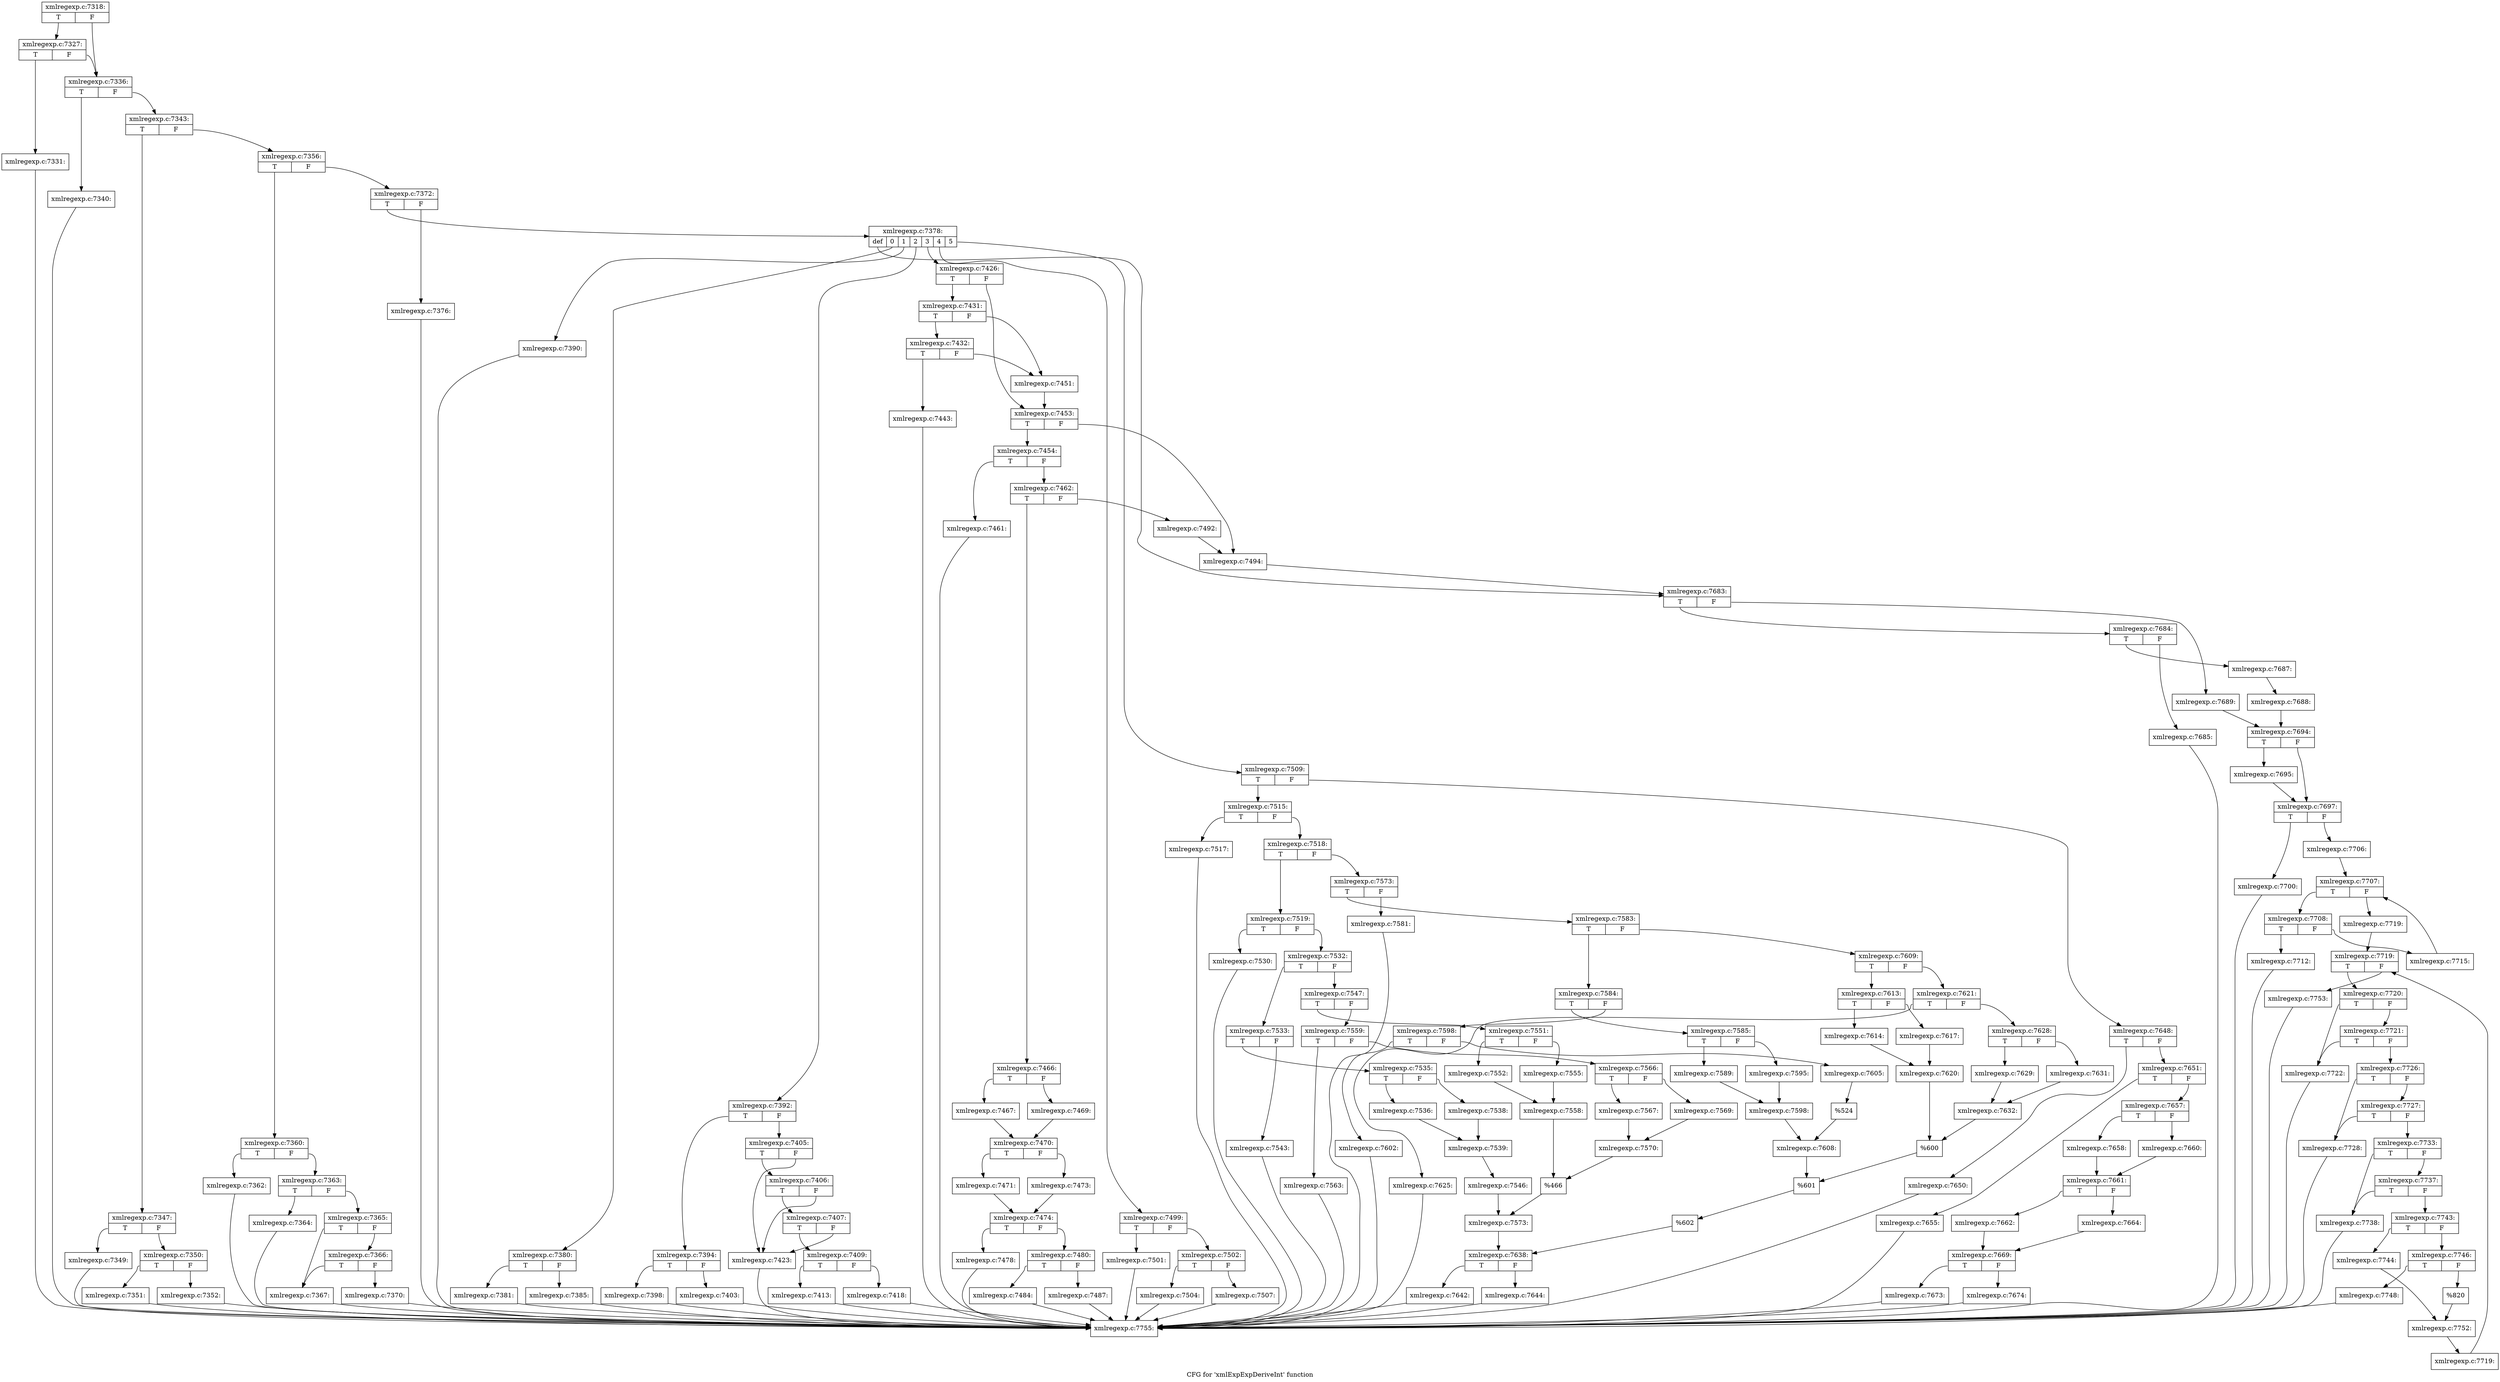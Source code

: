 digraph "CFG for 'xmlExpExpDeriveInt' function" {
	label="CFG for 'xmlExpExpDeriveInt' function";

	Node0x451abf0 [shape=record,label="{xmlregexp.c:7318:|{<s0>T|<s1>F}}"];
	Node0x451abf0:s0 -> Node0x4530070;
	Node0x451abf0:s1 -> Node0x4530020;
	Node0x4530070 [shape=record,label="{xmlregexp.c:7327:|{<s0>T|<s1>F}}"];
	Node0x4530070:s0 -> Node0x452ffd0;
	Node0x4530070:s1 -> Node0x4530020;
	Node0x452ffd0 [shape=record,label="{xmlregexp.c:7331:}"];
	Node0x452ffd0 -> Node0x452a3c0;
	Node0x4530020 [shape=record,label="{xmlregexp.c:7336:|{<s0>T|<s1>F}}"];
	Node0x4530020:s0 -> Node0x4530a20;
	Node0x4530020:s1 -> Node0x4530a70;
	Node0x4530a20 [shape=record,label="{xmlregexp.c:7340:}"];
	Node0x4530a20 -> Node0x452a3c0;
	Node0x4530a70 [shape=record,label="{xmlregexp.c:7343:|{<s0>T|<s1>F}}"];
	Node0x4530a70:s0 -> Node0x45314b0;
	Node0x4530a70:s1 -> Node0x4531500;
	Node0x45314b0 [shape=record,label="{xmlregexp.c:7347:|{<s0>T|<s1>F}}"];
	Node0x45314b0:s0 -> Node0x4531ea0;
	Node0x45314b0:s1 -> Node0x4531ef0;
	Node0x4531ea0 [shape=record,label="{xmlregexp.c:7349:}"];
	Node0x4531ea0 -> Node0x452a3c0;
	Node0x4531ef0 [shape=record,label="{xmlregexp.c:7350:|{<s0>T|<s1>F}}"];
	Node0x4531ef0:s0 -> Node0x4532350;
	Node0x4531ef0:s1 -> Node0x45323a0;
	Node0x4532350 [shape=record,label="{xmlregexp.c:7351:}"];
	Node0x4532350 -> Node0x452a3c0;
	Node0x45323a0 [shape=record,label="{xmlregexp.c:7352:}"];
	Node0x45323a0 -> Node0x452a3c0;
	Node0x4531500 [shape=record,label="{xmlregexp.c:7356:|{<s0>T|<s1>F}}"];
	Node0x4531500:s0 -> Node0x45332f0;
	Node0x4531500:s1 -> Node0x4533340;
	Node0x45332f0 [shape=record,label="{xmlregexp.c:7360:|{<s0>T|<s1>F}}"];
	Node0x45332f0:s0 -> Node0x4533ce0;
	Node0x45332f0:s1 -> Node0x4533d30;
	Node0x4533ce0 [shape=record,label="{xmlregexp.c:7362:}"];
	Node0x4533ce0 -> Node0x452a3c0;
	Node0x4533d30 [shape=record,label="{xmlregexp.c:7363:|{<s0>T|<s1>F}}"];
	Node0x4533d30:s0 -> Node0x4534280;
	Node0x4533d30:s1 -> Node0x45342d0;
	Node0x4534280 [shape=record,label="{xmlregexp.c:7364:}"];
	Node0x4534280 -> Node0x452a3c0;
	Node0x45342d0 [shape=record,label="{xmlregexp.c:7365:|{<s0>T|<s1>F}}"];
	Node0x45342d0:s0 -> Node0x4534ce0;
	Node0x45342d0:s1 -> Node0x4534d80;
	Node0x4534d80 [shape=record,label="{xmlregexp.c:7366:|{<s0>T|<s1>F}}"];
	Node0x4534d80:s0 -> Node0x4534ce0;
	Node0x4534d80:s1 -> Node0x4534d30;
	Node0x4534ce0 [shape=record,label="{xmlregexp.c:7367:}"];
	Node0x4534ce0 -> Node0x452a3c0;
	Node0x4534d30 [shape=record,label="{xmlregexp.c:7370:}"];
	Node0x4534d30 -> Node0x452a3c0;
	Node0x4533340 [shape=record,label="{xmlregexp.c:7372:|{<s0>T|<s1>F}}"];
	Node0x4533340:s0 -> Node0x4535dd0;
	Node0x4533340:s1 -> Node0x4535d80;
	Node0x4535d80 [shape=record,label="{xmlregexp.c:7376:}"];
	Node0x4535d80 -> Node0x452a3c0;
	Node0x4535dd0 [shape=record,label="{xmlregexp.c:7378:|{<s0>def|<s1>0|<s2>1|<s3>2|<s4>3|<s5>4|<s6>5}}"];
	Node0x4535dd0:s0 -> Node0x4536450;
	Node0x4535dd0:s1 -> Node0x4536a00;
	Node0x4535dd0:s2 -> Node0x45371c0;
	Node0x4535dd0:s3 -> Node0x45373e0;
	Node0x4535dd0:s4 -> Node0x453a3b0;
	Node0x4535dd0:s5 -> Node0x45422f0;
	Node0x4535dd0:s6 -> Node0x4543ec0;
	Node0x4536a00 [shape=record,label="{xmlregexp.c:7380:|{<s0>T|<s1>F}}"];
	Node0x4536a00:s0 -> Node0x4536af0;
	Node0x4536a00:s1 -> Node0x4536b40;
	Node0x4536af0 [shape=record,label="{xmlregexp.c:7381:}"];
	Node0x4536af0 -> Node0x452a3c0;
	Node0x4536b40 [shape=record,label="{xmlregexp.c:7385:}"];
	Node0x4536b40 -> Node0x452a3c0;
	Node0x45371c0 [shape=record,label="{xmlregexp.c:7390:}"];
	Node0x45371c0 -> Node0x452a3c0;
	Node0x45373e0 [shape=record,label="{xmlregexp.c:7392:|{<s0>T|<s1>F}}"];
	Node0x45373e0:s0 -> Node0x45374d0;
	Node0x45373e0:s1 -> Node0x4537520;
	Node0x45374d0 [shape=record,label="{xmlregexp.c:7394:|{<s0>T|<s1>F}}"];
	Node0x45374d0:s0 -> Node0x4537a70;
	Node0x45374d0:s1 -> Node0x4537ac0;
	Node0x4537a70 [shape=record,label="{xmlregexp.c:7398:}"];
	Node0x4537a70 -> Node0x452a3c0;
	Node0x4537ac0 [shape=record,label="{xmlregexp.c:7403:}"];
	Node0x4537ac0 -> Node0x452a3c0;
	Node0x4537520 [shape=record,label="{xmlregexp.c:7405:|{<s0>T|<s1>F}}"];
	Node0x4537520:s0 -> Node0x4538720;
	Node0x4537520:s1 -> Node0x4538650;
	Node0x4538720 [shape=record,label="{xmlregexp.c:7406:|{<s0>T|<s1>F}}"];
	Node0x4538720:s0 -> Node0x45386a0;
	Node0x4538720:s1 -> Node0x4538650;
	Node0x45386a0 [shape=record,label="{xmlregexp.c:7407:|{<s0>T|<s1>F}}"];
	Node0x45386a0:s0 -> Node0x4538600;
	Node0x45386a0:s1 -> Node0x4538650;
	Node0x4538600 [shape=record,label="{xmlregexp.c:7409:|{<s0>T|<s1>F}}"];
	Node0x4538600:s0 -> Node0x4539590;
	Node0x4538600:s1 -> Node0x45395e0;
	Node0x4539590 [shape=record,label="{xmlregexp.c:7413:}"];
	Node0x4539590 -> Node0x452a3c0;
	Node0x45395e0 [shape=record,label="{xmlregexp.c:7418:}"];
	Node0x45395e0 -> Node0x452a3c0;
	Node0x4538650 [shape=record,label="{xmlregexp.c:7423:}"];
	Node0x4538650 -> Node0x452a3c0;
	Node0x453a3b0 [shape=record,label="{xmlregexp.c:7426:|{<s0>T|<s1>F}}"];
	Node0x453a3b0:s0 -> Node0x453a4a0;
	Node0x453a3b0:s1 -> Node0x453a4f0;
	Node0x453a4a0 [shape=record,label="{xmlregexp.c:7431:|{<s0>T|<s1>F}}"];
	Node0x453a4a0:s0 -> Node0x453afd0;
	Node0x453a4a0:s1 -> Node0x453af80;
	Node0x453afd0 [shape=record,label="{xmlregexp.c:7432:|{<s0>T|<s1>F}}"];
	Node0x453afd0:s0 -> Node0x453af30;
	Node0x453afd0:s1 -> Node0x453af80;
	Node0x453af30 [shape=record,label="{xmlregexp.c:7443:}"];
	Node0x453af30 -> Node0x452a3c0;
	Node0x453af80 [shape=record,label="{xmlregexp.c:7451:}"];
	Node0x453af80 -> Node0x453a4f0;
	Node0x453a4f0 [shape=record,label="{xmlregexp.c:7453:|{<s0>T|<s1>F}}"];
	Node0x453a4f0:s0 -> Node0x453c3f0;
	Node0x453a4f0:s1 -> Node0x453c440;
	Node0x453c3f0 [shape=record,label="{xmlregexp.c:7454:|{<s0>T|<s1>F}}"];
	Node0x453c3f0:s0 -> Node0x453d480;
	Node0x453c3f0:s1 -> Node0x453d4d0;
	Node0x453d480 [shape=record,label="{xmlregexp.c:7461:}"];
	Node0x453d480 -> Node0x452a3c0;
	Node0x453d4d0 [shape=record,label="{xmlregexp.c:7462:|{<s0>T|<s1>F}}"];
	Node0x453d4d0:s0 -> Node0x453d930;
	Node0x453d4d0:s1 -> Node0x453d980;
	Node0x453d930 [shape=record,label="{xmlregexp.c:7466:|{<s0>T|<s1>F}}"];
	Node0x453d930:s0 -> Node0x453dda0;
	Node0x453d930:s1 -> Node0x453de40;
	Node0x453dda0 [shape=record,label="{xmlregexp.c:7467:}"];
	Node0x453dda0 -> Node0x453ddf0;
	Node0x453de40 [shape=record,label="{xmlregexp.c:7469:}"];
	Node0x453de40 -> Node0x453ddf0;
	Node0x453ddf0 [shape=record,label="{xmlregexp.c:7470:|{<s0>T|<s1>F}}"];
	Node0x453ddf0:s0 -> Node0x453e9b0;
	Node0x453ddf0:s1 -> Node0x453ea50;
	Node0x453e9b0 [shape=record,label="{xmlregexp.c:7471:}"];
	Node0x453e9b0 -> Node0x453ea00;
	Node0x453ea50 [shape=record,label="{xmlregexp.c:7473:}"];
	Node0x453ea50 -> Node0x453ea00;
	Node0x453ea00 [shape=record,label="{xmlregexp.c:7474:|{<s0>T|<s1>F}}"];
	Node0x453ea00:s0 -> Node0x45401e0;
	Node0x453ea00:s1 -> Node0x4540230;
	Node0x45401e0 [shape=record,label="{xmlregexp.c:7478:}"];
	Node0x45401e0 -> Node0x452a3c0;
	Node0x4540230 [shape=record,label="{xmlregexp.c:7480:|{<s0>T|<s1>F}}"];
	Node0x4540230:s0 -> Node0x45410e0;
	Node0x4540230:s1 -> Node0x4541130;
	Node0x45410e0 [shape=record,label="{xmlregexp.c:7484:}"];
	Node0x45410e0 -> Node0x452a3c0;
	Node0x4541130 [shape=record,label="{xmlregexp.c:7487:}"];
	Node0x4541130 -> Node0x452a3c0;
	Node0x453d980 [shape=record,label="{xmlregexp.c:7492:}"];
	Node0x453d980 -> Node0x453c440;
	Node0x453c440 [shape=record,label="{xmlregexp.c:7494:}"];
	Node0x453c440 -> Node0x4536450;
	Node0x45422f0 [shape=record,label="{xmlregexp.c:7499:|{<s0>T|<s1>F}}"];
	Node0x45422f0:s0 -> Node0x4542890;
	Node0x45422f0:s1 -> Node0x45428e0;
	Node0x4542890 [shape=record,label="{xmlregexp.c:7501:}"];
	Node0x4542890 -> Node0x452a3c0;
	Node0x45428e0 [shape=record,label="{xmlregexp.c:7502:|{<s0>T|<s1>F}}"];
	Node0x45428e0:s0 -> Node0x45432f0;
	Node0x45428e0:s1 -> Node0x4543340;
	Node0x45432f0 [shape=record,label="{xmlregexp.c:7504:}"];
	Node0x45432f0 -> Node0x452a3c0;
	Node0x4543340 [shape=record,label="{xmlregexp.c:7507:}"];
	Node0x4543340 -> Node0x452a3c0;
	Node0x4543ec0 [shape=record,label="{xmlregexp.c:7509:|{<s0>T|<s1>F}}"];
	Node0x4543ec0:s0 -> Node0x4544590;
	Node0x4543ec0:s1 -> Node0x45445e0;
	Node0x4544590 [shape=record,label="{xmlregexp.c:7515:|{<s0>T|<s1>F}}"];
	Node0x4544590:s0 -> Node0x45450b0;
	Node0x4544590:s1 -> Node0x4545100;
	Node0x45450b0 [shape=record,label="{xmlregexp.c:7517:}"];
	Node0x45450b0 -> Node0x452a3c0;
	Node0x4545100 [shape=record,label="{xmlregexp.c:7518:|{<s0>T|<s1>F}}"];
	Node0x4545100:s0 -> Node0x4545560;
	Node0x4545100:s1 -> Node0x4545600;
	Node0x4545560 [shape=record,label="{xmlregexp.c:7519:|{<s0>T|<s1>F}}"];
	Node0x4545560:s0 -> Node0x45465e0;
	Node0x4545560:s1 -> Node0x4546910;
	Node0x45465e0 [shape=record,label="{xmlregexp.c:7530:}"];
	Node0x45465e0 -> Node0x452a3c0;
	Node0x4546910 [shape=record,label="{xmlregexp.c:7532:|{<s0>T|<s1>F}}"];
	Node0x4546910:s0 -> Node0x4547030;
	Node0x4546910:s1 -> Node0x45470d0;
	Node0x4547030 [shape=record,label="{xmlregexp.c:7533:|{<s0>T|<s1>F}}"];
	Node0x4547030:s0 -> Node0x45477b0;
	Node0x4547030:s1 -> Node0x4547850;
	Node0x45477b0 [shape=record,label="{xmlregexp.c:7535:|{<s0>T|<s1>F}}"];
	Node0x45477b0:s0 -> Node0x4547d90;
	Node0x45477b0:s1 -> Node0x4547e30;
	Node0x4547d90 [shape=record,label="{xmlregexp.c:7536:}"];
	Node0x4547d90 -> Node0x4547de0;
	Node0x4547e30 [shape=record,label="{xmlregexp.c:7538:}"];
	Node0x4547e30 -> Node0x4547de0;
	Node0x4547de0 [shape=record,label="{xmlregexp.c:7539:}"];
	Node0x4547de0 -> Node0x4547800;
	Node0x4547850 [shape=record,label="{xmlregexp.c:7543:}"];
	Node0x4547850 -> Node0x452a3c0;
	Node0x4547800 [shape=record,label="{xmlregexp.c:7546:}"];
	Node0x4547800 -> Node0x4547080;
	Node0x45470d0 [shape=record,label="{xmlregexp.c:7547:|{<s0>T|<s1>F}}"];
	Node0x45470d0:s0 -> Node0x4549700;
	Node0x45470d0:s1 -> Node0x45497a0;
	Node0x4549700 [shape=record,label="{xmlregexp.c:7551:|{<s0>T|<s1>F}}"];
	Node0x4549700:s0 -> Node0x4549d40;
	Node0x4549700:s1 -> Node0x4549de0;
	Node0x4549d40 [shape=record,label="{xmlregexp.c:7552:}"];
	Node0x4549d40 -> Node0x4549d90;
	Node0x4549de0 [shape=record,label="{xmlregexp.c:7555:}"];
	Node0x4549de0 -> Node0x4549d90;
	Node0x4549d90 [shape=record,label="{xmlregexp.c:7558:}"];
	Node0x4549d90 -> Node0x4549750;
	Node0x45497a0 [shape=record,label="{xmlregexp.c:7559:|{<s0>T|<s1>F}}"];
	Node0x45497a0:s0 -> Node0x454b510;
	Node0x45497a0:s1 -> Node0x454b560;
	Node0x454b510 [shape=record,label="{xmlregexp.c:7563:}"];
	Node0x454b510 -> Node0x452a3c0;
	Node0x454b560 [shape=record,label="{xmlregexp.c:7566:|{<s0>T|<s1>F}}"];
	Node0x454b560:s0 -> Node0x454c290;
	Node0x454b560:s1 -> Node0x454c330;
	Node0x454c290 [shape=record,label="{xmlregexp.c:7567:}"];
	Node0x454c290 -> Node0x454c2e0;
	Node0x454c330 [shape=record,label="{xmlregexp.c:7569:}"];
	Node0x454c330 -> Node0x454c2e0;
	Node0x454c2e0 [shape=record,label="{xmlregexp.c:7570:}"];
	Node0x454c2e0 -> Node0x4549750;
	Node0x4549750 [shape=record,label="{%466}"];
	Node0x4549750 -> Node0x4547080;
	Node0x4547080 [shape=record,label="{xmlregexp.c:7573:}"];
	Node0x4547080 -> Node0x45455b0;
	Node0x4545600 [shape=record,label="{xmlregexp.c:7573:|{<s0>T|<s1>F}}"];
	Node0x4545600:s0 -> Node0x454e1c0;
	Node0x4545600:s1 -> Node0x454e120;
	Node0x454e120 [shape=record,label="{xmlregexp.c:7581:}"];
	Node0x454e120 -> Node0x452a3c0;
	Node0x454e1c0 [shape=record,label="{xmlregexp.c:7583:|{<s0>T|<s1>F}}"];
	Node0x454e1c0:s0 -> Node0x454ea40;
	Node0x454e1c0:s1 -> Node0x454eae0;
	Node0x454ea40 [shape=record,label="{xmlregexp.c:7584:|{<s0>T|<s1>F}}"];
	Node0x454ea40:s0 -> Node0x454f080;
	Node0x454ea40:s1 -> Node0x454f120;
	Node0x454f080 [shape=record,label="{xmlregexp.c:7585:|{<s0>T|<s1>F}}"];
	Node0x454f080:s0 -> Node0x454f6a0;
	Node0x454f080:s1 -> Node0x454f740;
	Node0x454f6a0 [shape=record,label="{xmlregexp.c:7589:}"];
	Node0x454f6a0 -> Node0x454f6f0;
	Node0x454f740 [shape=record,label="{xmlregexp.c:7595:}"];
	Node0x454f740 -> Node0x454f6f0;
	Node0x454f6f0 [shape=record,label="{xmlregexp.c:7598:}"];
	Node0x454f6f0 -> Node0x454f0d0;
	Node0x454f120 [shape=record,label="{xmlregexp.c:7598:|{<s0>T|<s1>F}}"];
	Node0x454f120:s0 -> Node0x4550c80;
	Node0x454f120:s1 -> Node0x4550d20;
	Node0x4550c80 [shape=record,label="{xmlregexp.c:7602:}"];
	Node0x4550c80 -> Node0x452a3c0;
	Node0x4550d20 [shape=record,label="{xmlregexp.c:7605:}"];
	Node0x4550d20 -> Node0x4550cd0;
	Node0x4550cd0 [shape=record,label="{%524}"];
	Node0x4550cd0 -> Node0x454f0d0;
	Node0x454f0d0 [shape=record,label="{xmlregexp.c:7608:}"];
	Node0x454f0d0 -> Node0x454ea90;
	Node0x454eae0 [shape=record,label="{xmlregexp.c:7609:|{<s0>T|<s1>F}}"];
	Node0x454eae0:s0 -> Node0x4551ed0;
	Node0x454eae0:s1 -> Node0x4551f70;
	Node0x4551ed0 [shape=record,label="{xmlregexp.c:7613:|{<s0>T|<s1>F}}"];
	Node0x4551ed0:s0 -> Node0x4552590;
	Node0x4551ed0:s1 -> Node0x4552630;
	Node0x4552590 [shape=record,label="{xmlregexp.c:7614:}"];
	Node0x4552590 -> Node0x45525e0;
	Node0x4552630 [shape=record,label="{xmlregexp.c:7617:}"];
	Node0x4552630 -> Node0x45525e0;
	Node0x45525e0 [shape=record,label="{xmlregexp.c:7620:}"];
	Node0x45525e0 -> Node0x4551f20;
	Node0x4551f70 [shape=record,label="{xmlregexp.c:7621:|{<s0>T|<s1>F}}"];
	Node0x4551f70:s0 -> Node0x4553be0;
	Node0x4551f70:s1 -> Node0x4553c30;
	Node0x4553be0 [shape=record,label="{xmlregexp.c:7625:}"];
	Node0x4553be0 -> Node0x452a3c0;
	Node0x4553c30 [shape=record,label="{xmlregexp.c:7628:|{<s0>T|<s1>F}}"];
	Node0x4553c30:s0 -> Node0x45548a0;
	Node0x4553c30:s1 -> Node0x4554940;
	Node0x45548a0 [shape=record,label="{xmlregexp.c:7629:}"];
	Node0x45548a0 -> Node0x45548f0;
	Node0x4554940 [shape=record,label="{xmlregexp.c:7631:}"];
	Node0x4554940 -> Node0x45548f0;
	Node0x45548f0 [shape=record,label="{xmlregexp.c:7632:}"];
	Node0x45548f0 -> Node0x4551f20;
	Node0x4551f20 [shape=record,label="{%600}"];
	Node0x4551f20 -> Node0x454ea90;
	Node0x454ea90 [shape=record,label="{%601}"];
	Node0x454ea90 -> Node0x454e170;
	Node0x454e170 [shape=record,label="{%602}"];
	Node0x454e170 -> Node0x45455b0;
	Node0x45455b0 [shape=record,label="{xmlregexp.c:7638:|{<s0>T|<s1>F}}"];
	Node0x45455b0:s0 -> Node0x4556e60;
	Node0x45455b0:s1 -> Node0x4556eb0;
	Node0x4556e60 [shape=record,label="{xmlregexp.c:7642:}"];
	Node0x4556e60 -> Node0x452a3c0;
	Node0x4556eb0 [shape=record,label="{xmlregexp.c:7644:}"];
	Node0x4556eb0 -> Node0x452a3c0;
	Node0x45445e0 [shape=record,label="{xmlregexp.c:7648:|{<s0>T|<s1>F}}"];
	Node0x45445e0:s0 -> Node0x4557f90;
	Node0x45445e0:s1 -> Node0x4557fe0;
	Node0x4557f90 [shape=record,label="{xmlregexp.c:7650:}"];
	Node0x4557f90 -> Node0x452a3c0;
	Node0x4557fe0 [shape=record,label="{xmlregexp.c:7651:|{<s0>T|<s1>F}}"];
	Node0x4557fe0:s0 -> Node0x4558440;
	Node0x4557fe0:s1 -> Node0x4558490;
	Node0x4558440 [shape=record,label="{xmlregexp.c:7655:}"];
	Node0x4558440 -> Node0x452a3c0;
	Node0x4558490 [shape=record,label="{xmlregexp.c:7657:|{<s0>T|<s1>F}}"];
	Node0x4558490:s0 -> Node0x4558ab0;
	Node0x4558490:s1 -> Node0x4558b50;
	Node0x4558ab0 [shape=record,label="{xmlregexp.c:7658:}"];
	Node0x4558ab0 -> Node0x4558b00;
	Node0x4558b50 [shape=record,label="{xmlregexp.c:7660:}"];
	Node0x4558b50 -> Node0x4558b00;
	Node0x4558b00 [shape=record,label="{xmlregexp.c:7661:|{<s0>T|<s1>F}}"];
	Node0x4558b00:s0 -> Node0x45596f0;
	Node0x4558b00:s1 -> Node0x4559790;
	Node0x45596f0 [shape=record,label="{xmlregexp.c:7662:}"];
	Node0x45596f0 -> Node0x4559740;
	Node0x4559790 [shape=record,label="{xmlregexp.c:7664:}"];
	Node0x4559790 -> Node0x4559740;
	Node0x4559740 [shape=record,label="{xmlregexp.c:7669:|{<s0>T|<s1>F}}"];
	Node0x4559740:s0 -> Node0x455adb0;
	Node0x4559740:s1 -> Node0x455ae00;
	Node0x455adb0 [shape=record,label="{xmlregexp.c:7673:}"];
	Node0x455adb0 -> Node0x452a3c0;
	Node0x455ae00 [shape=record,label="{xmlregexp.c:7674:}"];
	Node0x455ae00 -> Node0x452a3c0;
	Node0x4536450 [shape=record,label="{xmlregexp.c:7683:|{<s0>T|<s1>F}}"];
	Node0x4536450:s0 -> Node0x45366c0;
	Node0x4536450:s1 -> Node0x455b9e0;
	Node0x45366c0 [shape=record,label="{xmlregexp.c:7684:|{<s0>T|<s1>F}}"];
	Node0x45366c0:s0 -> Node0x455bf60;
	Node0x45366c0:s1 -> Node0x455bec0;
	Node0x455bec0 [shape=record,label="{xmlregexp.c:7685:}"];
	Node0x455bec0 -> Node0x452a3c0;
	Node0x455bf60 [shape=record,label="{xmlregexp.c:7687:}"];
	Node0x455bf60 -> Node0x455bf10;
	Node0x455bf10 [shape=record,label="{xmlregexp.c:7688:}"];
	Node0x455bf10 -> Node0x455b990;
	Node0x455b9e0 [shape=record,label="{xmlregexp.c:7689:}"];
	Node0x455b9e0 -> Node0x455b990;
	Node0x455b990 [shape=record,label="{xmlregexp.c:7694:|{<s0>T|<s1>F}}"];
	Node0x455b990:s0 -> Node0x455ca00;
	Node0x455b990:s1 -> Node0x455ca50;
	Node0x455ca00 [shape=record,label="{xmlregexp.c:7695:}"];
	Node0x455ca00 -> Node0x455ca50;
	Node0x455ca50 [shape=record,label="{xmlregexp.c:7697:|{<s0>T|<s1>F}}"];
	Node0x455ca50:s0 -> Node0x455d6d0;
	Node0x455ca50:s1 -> Node0x455d720;
	Node0x455d6d0 [shape=record,label="{xmlregexp.c:7700:}"];
	Node0x455d6d0 -> Node0x452a3c0;
	Node0x455d720 [shape=record,label="{xmlregexp.c:7706:}"];
	Node0x455d720 -> Node0x455e180;
	Node0x455e180 [shape=record,label="{xmlregexp.c:7707:|{<s0>T|<s1>F}}"];
	Node0x455e180:s0 -> Node0x455e540;
	Node0x455e180:s1 -> Node0x455e3a0;
	Node0x455e540 [shape=record,label="{xmlregexp.c:7708:|{<s0>T|<s1>F}}"];
	Node0x455e540:s0 -> Node0x455f0c0;
	Node0x455e540:s1 -> Node0x455f110;
	Node0x455f0c0 [shape=record,label="{xmlregexp.c:7712:}"];
	Node0x455f0c0 -> Node0x452a3c0;
	Node0x455f110 [shape=record,label="{xmlregexp.c:7715:}"];
	Node0x455f110 -> Node0x455e180;
	Node0x455e3a0 [shape=record,label="{xmlregexp.c:7719:}"];
	Node0x455e3a0 -> Node0x4560470;
	Node0x4560470 [shape=record,label="{xmlregexp.c:7719:|{<s0>T|<s1>F}}"];
	Node0x4560470:s0 -> Node0x4560750;
	Node0x4560470:s1 -> Node0x45602d0;
	Node0x4560750 [shape=record,label="{xmlregexp.c:7720:|{<s0>T|<s1>F}}"];
	Node0x4560750:s0 -> Node0x4560f70;
	Node0x4560750:s1 -> Node0x4561010;
	Node0x4561010 [shape=record,label="{xmlregexp.c:7721:|{<s0>T|<s1>F}}"];
	Node0x4561010:s0 -> Node0x4560f70;
	Node0x4561010:s1 -> Node0x4560fc0;
	Node0x4560f70 [shape=record,label="{xmlregexp.c:7722:}"];
	Node0x4560f70 -> Node0x452a3c0;
	Node0x4560fc0 [shape=record,label="{xmlregexp.c:7726:|{<s0>T|<s1>F}}"];
	Node0x4560fc0:s0 -> Node0x4562220;
	Node0x4560fc0:s1 -> Node0x45622c0;
	Node0x45622c0 [shape=record,label="{xmlregexp.c:7727:|{<s0>T|<s1>F}}"];
	Node0x45622c0:s0 -> Node0x4562220;
	Node0x45622c0:s1 -> Node0x4562270;
	Node0x4562220 [shape=record,label="{xmlregexp.c:7728:}"];
	Node0x4562220 -> Node0x452a3c0;
	Node0x4562270 [shape=record,label="{xmlregexp.c:7733:|{<s0>T|<s1>F}}"];
	Node0x4562270:s0 -> Node0x45638c0;
	Node0x4562270:s1 -> Node0x4563960;
	Node0x4563960 [shape=record,label="{xmlregexp.c:7737:|{<s0>T|<s1>F}}"];
	Node0x4563960:s0 -> Node0x45638c0;
	Node0x4563960:s1 -> Node0x4563910;
	Node0x45638c0 [shape=record,label="{xmlregexp.c:7738:}"];
	Node0x45638c0 -> Node0x452a3c0;
	Node0x4563910 [shape=record,label="{xmlregexp.c:7743:|{<s0>T|<s1>F}}"];
	Node0x4563910:s0 -> Node0x4564610;
	Node0x4563910:s1 -> Node0x45646b0;
	Node0x4564610 [shape=record,label="{xmlregexp.c:7744:}"];
	Node0x4564610 -> Node0x4564660;
	Node0x45646b0 [shape=record,label="{xmlregexp.c:7746:|{<s0>T|<s1>F}}"];
	Node0x45646b0:s0 -> Node0x4565080;
	Node0x45646b0:s1 -> Node0x45650d0;
	Node0x4565080 [shape=record,label="{xmlregexp.c:7748:}"];
	Node0x4565080 -> Node0x452a3c0;
	Node0x45650d0 [shape=record,label="{%820}"];
	Node0x45650d0 -> Node0x4564660;
	Node0x4564660 [shape=record,label="{xmlregexp.c:7752:}"];
	Node0x4564660 -> Node0x45606c0;
	Node0x45606c0 [shape=record,label="{xmlregexp.c:7719:}"];
	Node0x45606c0 -> Node0x4560470;
	Node0x45602d0 [shape=record,label="{xmlregexp.c:7753:}"];
	Node0x45602d0 -> Node0x452a3c0;
	Node0x452a3c0 [shape=record,label="{xmlregexp.c:7755:}"];
}
